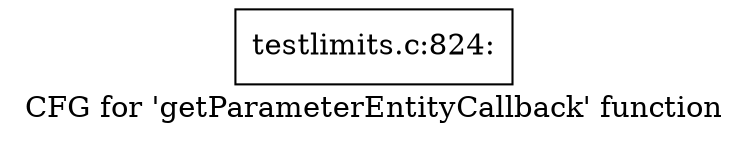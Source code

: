 digraph "CFG for 'getParameterEntityCallback' function" {
	label="CFG for 'getParameterEntityCallback' function";

	Node0x4c16210 [shape=record,label="{testlimits.c:824:}"];
}
